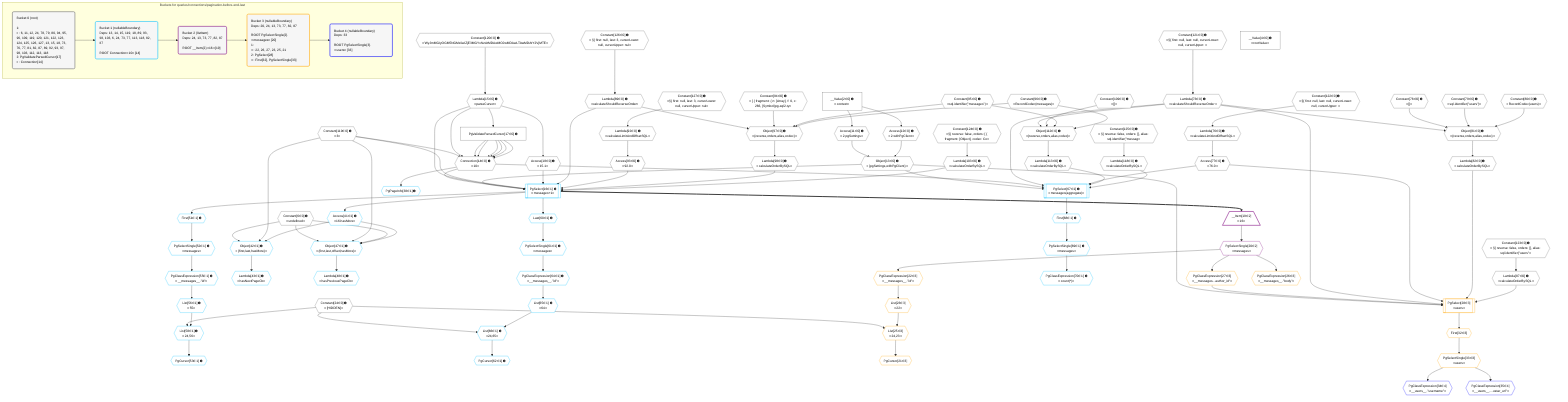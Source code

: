 %%{init: {'themeVariables': { 'fontSize': '12px'}}}%%
graph TD
    classDef path fill:#eee,stroke:#000,color:#000
    classDef plan fill:#fff,stroke-width:1px,color:#000
    classDef itemplan fill:#fff,stroke-width:2px,color:#000
    classDef unbatchedplan fill:#dff,stroke-width:1px,color:#000
    classDef sideeffectplan fill:#fcc,stroke-width:2px,color:#000
    classDef bucket fill:#f6f6f6,color:#000,stroke-width:2px,text-align:left


    %% plan dependencies
    Connection14{{"Connection[14∈0] ➊<br />ᐸ10ᐳ"}}:::plan
    Constant119{{"Constant[119∈0] ➊<br />ᐸ3ᐳ"}}:::plan
    Lambda15{{"Lambda[15∈0] ➊<br />ᐸparseCursorᐳ"}}:::plan
    PgValidateParsedCursor17["PgValidateParsedCursor[17∈0] ➊"]:::plan
    Constant119 & Lambda15 & PgValidateParsedCursor17 & PgValidateParsedCursor17 & PgValidateParsedCursor17 & PgValidateParsedCursor17 & PgValidateParsedCursor17 & PgValidateParsedCursor17 --> Connection14
    Object81{{"Object[81∈0] ➊<br />ᐸ{reverse,orders,alias,codec}ᐳ"}}:::plan
    Lambda73{{"Lambda[73∈0] ➊<br />ᐸcalculateShouldReverseOrderᐳ"}}:::plan
    Constant78{{"Constant[78∈0] ➊<br />ᐸ[]ᐳ"}}:::plan
    Constant79{{"Constant[79∈0] ➊<br />ᐸsql.identifier(”users”)ᐳ"}}:::plan
    Constant80{{"Constant[80∈0] ➊<br />ᐸRecordCodec(users)ᐳ"}}:::plan
    Lambda73 & Constant78 & Constant79 & Constant80 --> Object81
    Object97{{"Object[97∈0] ➊<br />ᐸ{reverse,orders,alias,codec}ᐳ"}}:::plan
    Lambda89{{"Lambda[89∈0] ➊<br />ᐸcalculateShouldReverseOrderᐳ"}}:::plan
    Constant94{{"Constant[94∈0] ➊<br />ᐸ[ { fragment: { n: [Array], f: 0, c: 266, [Symbol(pg-sql2-tyᐳ"}}:::plan
    Constant95{{"Constant[95∈0] ➊<br />ᐸsql.identifier(”messages”)ᐳ"}}:::plan
    Constant96{{"Constant[96∈0] ➊<br />ᐸRecordCodec(messages)ᐳ"}}:::plan
    Lambda89 & Constant94 & Constant95 & Constant96 --> Object97
    Object112{{"Object[112∈0] ➊<br />ᐸ{reverse,orders,alias,codec}ᐳ"}}:::plan
    Constant109{{"Constant[109∈0] ➊<br />ᐸ[]ᐳ"}}:::plan
    Lambda73 & Constant109 & Constant95 & Constant96 --> Object112
    Object13{{"Object[13∈0] ➊<br />ᐸ{pgSettings,withPgClient}ᐳ"}}:::plan
    Access11{{"Access[11∈0] ➊<br />ᐸ2.pgSettingsᐳ"}}:::plan
    Access12{{"Access[12∈0] ➊<br />ᐸ2.withPgClientᐳ"}}:::plan
    Access11 & Access12 --> Object13
    __Value2["__Value[2∈0] ➊<br />ᐸcontextᐳ"]:::plan
    __Value2 --> Access11
    __Value2 --> Access12
    Constant120{{"Constant[120∈0] ➊<br />ᐸ'WyJmMGIyOGM5NGMxIiwiZjE3MGYxNzAtMDAwMC0wMDAwLTAwMDAtY2VjMTEᐳ"}}:::plan
    Constant120 --> Lambda15
    Lambda15 --> PgValidateParsedCursor17
    Access18{{"Access[18∈0] ➊<br />ᐸ15.1ᐳ"}}:::plan
    Lambda15 --> Access18
    Constant121{{"Constant[121∈0] ➊<br />ᐸ§{ first: null, last: null, cursorLower: null, cursorUpper: ᐳ"}}:::plan
    Constant121 --> Lambda73
    Lambda76{{"Lambda[76∈0] ➊<br />ᐸcalculateLimitAndOffsetSQLᐳ"}}:::plan
    Constant122{{"Constant[122∈0] ➊<br />ᐸ§{ first: null, last: null, cursorLower: null, cursorUpper: ᐳ"}}:::plan
    Constant122 --> Lambda76
    Access77{{"Access[77∈0] ➊<br />ᐸ76.0ᐳ"}}:::plan
    Lambda76 --> Access77
    Lambda82{{"Lambda[82∈0] ➊<br />ᐸcalculateOrderBySQLᐳ"}}:::plan
    Object81 --> Lambda82
    Lambda87{{"Lambda[87∈0] ➊<br />ᐸcalculateOrderBySQLᐳ"}}:::plan
    Constant123{{"Constant[123∈0] ➊<br />ᐸ§{ reverse: false, orders: [], alias: sql.identifier(”users”ᐳ"}}:::plan
    Constant123 --> Lambda87
    Constant126{{"Constant[126∈0] ➊<br />ᐸ§{ first: null, last: 3, cursorLower: null, cursorUpper: nulᐳ"}}:::plan
    Constant126 --> Lambda89
    Lambda92{{"Lambda[92∈0] ➊<br />ᐸcalculateLimitAndOffsetSQLᐳ"}}:::plan
    Constant127{{"Constant[127∈0] ➊<br />ᐸ§{ first: null, last: 3, cursorLower: null, cursorUpper: nulᐳ"}}:::plan
    Constant127 --> Lambda92
    Access93{{"Access[93∈0] ➊<br />ᐸ92.0ᐳ"}}:::plan
    Lambda92 --> Access93
    Lambda98{{"Lambda[98∈0] ➊<br />ᐸcalculateOrderBySQLᐳ"}}:::plan
    Object97 --> Lambda98
    Lambda103{{"Lambda[103∈0] ➊<br />ᐸcalculateOrderBySQLᐳ"}}:::plan
    Constant124{{"Constant[124∈0] ➊<br />ᐸ§{ reverse: false, orders: [ { fragment: [Object], codec: Coᐳ"}}:::plan
    Constant124 --> Lambda103
    Lambda113{{"Lambda[113∈0] ➊<br />ᐸcalculateOrderBySQLᐳ"}}:::plan
    Object112 --> Lambda113
    Lambda118{{"Lambda[118∈0] ➊<br />ᐸcalculateOrderBySQLᐳ"}}:::plan
    Constant125{{"Constant[125∈0] ➊<br />ᐸ§{ reverse: false, orders: [], alias: sql.identifier(”messagᐳ"}}:::plan
    Constant125 --> Lambda118
    __Value4["__Value[4∈0] ➊<br />ᐸrootValueᐳ"]:::plan
    Constant6{{"Constant[6∈0] ➊<br />ᐸundefinedᐳ"}}:::plan
    Constant24{{"Constant[24∈0] ➊<br />ᐸ[HIDDEN]ᐳ"}}:::plan
    PgSelect16[["PgSelect[16∈1] ➊<br />ᐸmessages+1ᐳ"]]:::plan
    Object13 & Connection14 & Lambda15 & Constant119 & Access18 & Lambda89 & Access93 & Lambda98 & Lambda103 --> PgSelect16
    PgSelect67[["PgSelect[67∈1] ➊<br />ᐸmessages(aggregate)ᐳ"]]:::plan
    Object13 & Connection14 & Lambda73 & Access77 & Lambda113 & Lambda118 --> PgSelect67
    Object47{{"Object[47∈1] ➊<br />ᐸ{first,last,offset,hasMore}ᐳ"}}:::plan
    Access41{{"Access[41∈1] ➊<br />ᐸ16.hasMoreᐳ"}}:::plan
    Constant6 & Constant119 & Constant6 & Access41 --> Object47
    Object42{{"Object[42∈1] ➊<br />ᐸ{first,last,hasMore}ᐳ"}}:::plan
    Constant6 & Constant119 & Access41 --> Object42
    List58{{"List[58∈1] ➊<br />ᐸ24,56ᐳ"}}:::plan
    List56{{"List[56∈1] ➊<br />ᐸ55ᐳ"}}:::plan
    Constant24 & List56 --> List58
    List66{{"List[66∈1] ➊<br />ᐸ24,65ᐳ"}}:::plan
    List65{{"List[65∈1] ➊<br />ᐸ64ᐳ"}}:::plan
    Constant24 & List65 --> List66
    PgPageInfo38{{"PgPageInfo[38∈1] ➊"}}:::plan
    Connection14 --> PgPageInfo38
    PgSelect16 --> Access41
    Lambda43{{"Lambda[43∈1] ➊<br />ᐸhasNextPageCbᐳ"}}:::plan
    Object42 --> Lambda43
    Lambda48{{"Lambda[48∈1] ➊<br />ᐸhasPreviousPageCbᐳ"}}:::plan
    Object47 --> Lambda48
    First51{{"First[51∈1] ➊"}}:::plan
    PgSelect16 --> First51
    PgSelectSingle52{{"PgSelectSingle[52∈1] ➊<br />ᐸmessagesᐳ"}}:::plan
    First51 --> PgSelectSingle52
    PgCursor53{{"PgCursor[53∈1] ➊"}}:::plan
    List58 --> PgCursor53
    PgClassExpression55{{"PgClassExpression[55∈1] ➊<br />ᐸ__messages__.”id”ᐳ"}}:::plan
    PgSelectSingle52 --> PgClassExpression55
    PgClassExpression55 --> List56
    Last60{{"Last[60∈1] ➊"}}:::plan
    PgSelect16 --> Last60
    PgSelectSingle61{{"PgSelectSingle[61∈1] ➊<br />ᐸmessagesᐳ"}}:::plan
    Last60 --> PgSelectSingle61
    PgCursor62{{"PgCursor[62∈1] ➊"}}:::plan
    List66 --> PgCursor62
    PgClassExpression64{{"PgClassExpression[64∈1] ➊<br />ᐸ__messages__.”id”ᐳ"}}:::plan
    PgSelectSingle61 --> PgClassExpression64
    PgClassExpression64 --> List65
    First68{{"First[68∈1] ➊"}}:::plan
    PgSelect67 --> First68
    PgSelectSingle69{{"PgSelectSingle[69∈1] ➊<br />ᐸmessagesᐳ"}}:::plan
    First68 --> PgSelectSingle69
    PgClassExpression70{{"PgClassExpression[70∈1] ➊<br />ᐸcount(*)ᐳ"}}:::plan
    PgSelectSingle69 --> PgClassExpression70
    __Item19[/"__Item[19∈2]<br />ᐸ16ᐳ"\]:::itemplan
    PgSelect16 ==> __Item19
    PgSelectSingle20{{"PgSelectSingle[20∈2]<br />ᐸmessagesᐳ"}}:::plan
    __Item19 --> PgSelectSingle20
    PgSelect28[["PgSelect[28∈3]<br />ᐸusersᐳ"]]:::plan
    PgClassExpression27{{"PgClassExpression[27∈3]<br />ᐸ__messages...author_id”ᐳ"}}:::plan
    Object13 & PgClassExpression27 & Lambda73 & Access77 & Lambda82 & Lambda87 --> PgSelect28
    List25{{"List[25∈3]<br />ᐸ24,23ᐳ"}}:::plan
    List23{{"List[23∈3]<br />ᐸ22ᐳ"}}:::plan
    Constant24 & List23 --> List25
    PgCursor21{{"PgCursor[21∈3]"}}:::plan
    List25 --> PgCursor21
    PgClassExpression22{{"PgClassExpression[22∈3]<br />ᐸ__messages__.”id”ᐳ"}}:::plan
    PgSelectSingle20 --> PgClassExpression22
    PgClassExpression22 --> List23
    PgClassExpression26{{"PgClassExpression[26∈3]<br />ᐸ__messages__.”body”ᐳ"}}:::plan
    PgSelectSingle20 --> PgClassExpression26
    PgSelectSingle20 --> PgClassExpression27
    First32{{"First[32∈3]"}}:::plan
    PgSelect28 --> First32
    PgSelectSingle33{{"PgSelectSingle[33∈3]<br />ᐸusersᐳ"}}:::plan
    First32 --> PgSelectSingle33
    PgClassExpression34{{"PgClassExpression[34∈4]<br />ᐸ__users__.”username”ᐳ"}}:::plan
    PgSelectSingle33 --> PgClassExpression34
    PgClassExpression35{{"PgClassExpression[35∈4]<br />ᐸ__users__....vatar_url”ᐳ"}}:::plan
    PgSelectSingle33 --> PgClassExpression35

    %% define steps

    subgraph "Buckets for queries/connections/pagination-before-end-last"
    Bucket0("Bucket 0 (root)<br /><br />1: <br />ᐳ: 6, 11, 12, 24, 78, 79, 80, 94, 95, 96, 109, 119, 120, 121, 122, 123, 124, 125, 126, 127, 13, 15, 18, 73, 76, 77, 81, 82, 87, 89, 92, 93, 97, 98, 103, 112, 113, 118<br />2: PgValidateParsedCursor[17]<br />ᐳ: Connection[14]"):::bucket
    classDef bucket0 stroke:#696969
    class Bucket0,__Value2,__Value4,Constant6,Access11,Access12,Object13,Connection14,Lambda15,PgValidateParsedCursor17,Access18,Constant24,Lambda73,Lambda76,Access77,Constant78,Constant79,Constant80,Object81,Lambda82,Lambda87,Lambda89,Lambda92,Access93,Constant94,Constant95,Constant96,Object97,Lambda98,Lambda103,Constant109,Object112,Lambda113,Lambda118,Constant119,Constant120,Constant121,Constant122,Constant123,Constant124,Constant125,Constant126,Constant127 bucket0
    Bucket1("Bucket 1 (nullableBoundary)<br />Deps: 13, 14, 15, 119, 18, 89, 93, 98, 103, 6, 24, 73, 77, 113, 118, 82, 87<br /><br />ROOT Connectionᐸ10ᐳ[14]"):::bucket
    classDef bucket1 stroke:#00bfff
    class Bucket1,PgSelect16,PgPageInfo38,Access41,Object42,Lambda43,Object47,Lambda48,First51,PgSelectSingle52,PgCursor53,PgClassExpression55,List56,List58,Last60,PgSelectSingle61,PgCursor62,PgClassExpression64,List65,List66,PgSelect67,First68,PgSelectSingle69,PgClassExpression70 bucket1
    Bucket2("Bucket 2 (listItem)<br />Deps: 24, 13, 73, 77, 82, 87<br /><br />ROOT __Item{2}ᐸ16ᐳ[19]"):::bucket
    classDef bucket2 stroke:#7f007f
    class Bucket2,__Item19,PgSelectSingle20 bucket2
    Bucket3("Bucket 3 (nullableBoundary)<br />Deps: 20, 24, 13, 73, 77, 82, 87<br /><br />ROOT PgSelectSingle{2}ᐸmessagesᐳ[20]<br />1: <br />ᐳ: 22, 26, 27, 23, 25, 21<br />2: PgSelect[28]<br />ᐳ: First[32], PgSelectSingle[33]"):::bucket
    classDef bucket3 stroke:#ffa500
    class Bucket3,PgCursor21,PgClassExpression22,List23,List25,PgClassExpression26,PgClassExpression27,PgSelect28,First32,PgSelectSingle33 bucket3
    Bucket4("Bucket 4 (nullableBoundary)<br />Deps: 33<br /><br />ROOT PgSelectSingle{3}ᐸusersᐳ[33]"):::bucket
    classDef bucket4 stroke:#0000ff
    class Bucket4,PgClassExpression34,PgClassExpression35 bucket4
    Bucket0 --> Bucket1
    Bucket1 --> Bucket2
    Bucket2 --> Bucket3
    Bucket3 --> Bucket4
    end